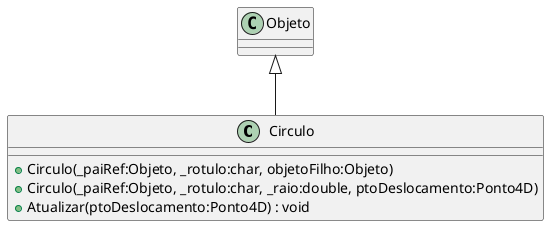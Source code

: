 @startuml
class Circulo {
    + Circulo(_paiRef:Objeto, _rotulo:char, objetoFilho:Objeto)
    + Circulo(_paiRef:Objeto, _rotulo:char, _raio:double, ptoDeslocamento:Ponto4D)
    + Atualizar(ptoDeslocamento:Ponto4D) : void
}
Objeto <|-- Circulo
@enduml
